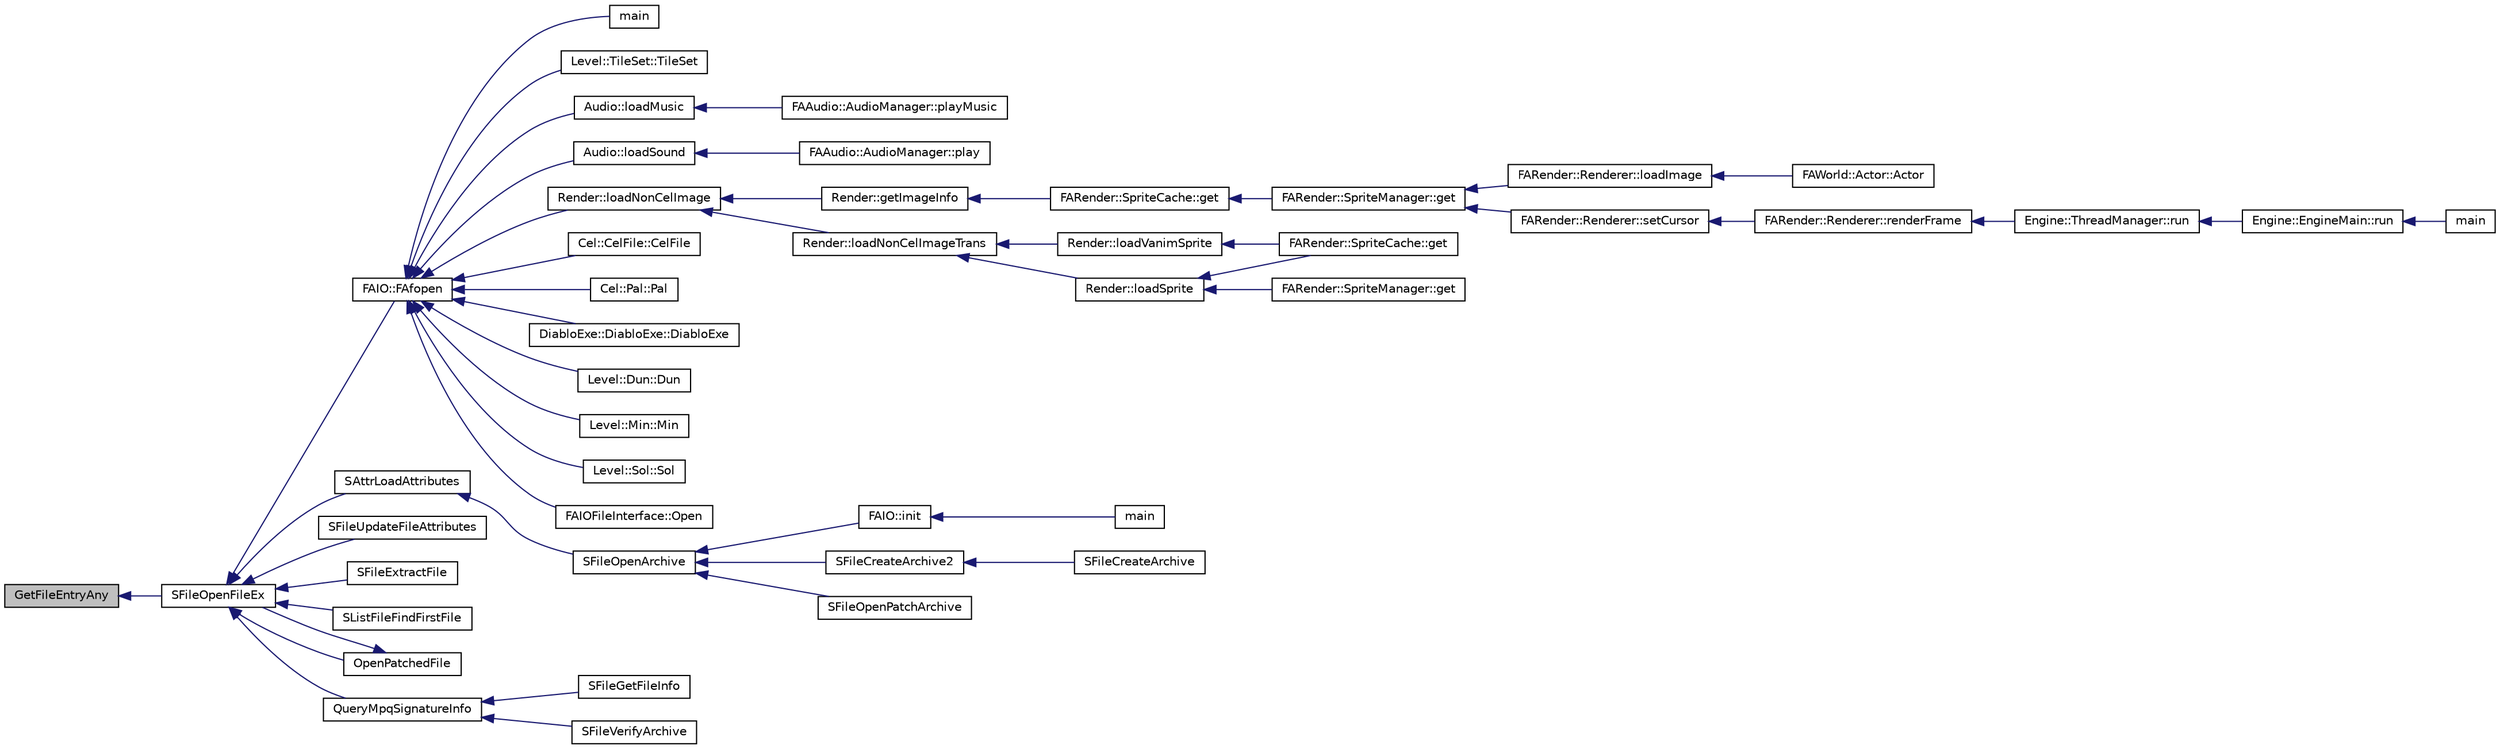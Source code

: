 digraph G
{
  edge [fontname="Helvetica",fontsize="10",labelfontname="Helvetica",labelfontsize="10"];
  node [fontname="Helvetica",fontsize="10",shape=record];
  rankdir="LR";
  Node1 [label="GetFileEntryAny",height=0.2,width=0.4,color="black", fillcolor="grey75", style="filled" fontcolor="black"];
  Node1 -> Node2 [dir="back",color="midnightblue",fontsize="10",style="solid",fontname="Helvetica"];
  Node2 [label="SFileOpenFileEx",height=0.2,width=0.4,color="black", fillcolor="white", style="filled",URL="$_storm_lib_8h.html#af9090bd528ef09a1c58bdb3931be5ec3"];
  Node2 -> Node3 [dir="back",color="midnightblue",fontsize="10",style="solid",fontname="Helvetica"];
  Node3 [label="FAIO::FAfopen",height=0.2,width=0.4,color="black", fillcolor="white", style="filled",URL="$namespace_f_a_i_o.html#a19fa8e6274a04bdeb5c54d1552e6248e"];
  Node3 -> Node4 [dir="back",color="midnightblue",fontsize="10",style="solid",fontname="Helvetica"];
  Node4 [label="main",height=0.2,width=0.4,color="black", fillcolor="white", style="filled",URL="$mpqtool_2main_8cpp.html#a51a0c03e82a49c8df1aee64a078f33e7"];
  Node3 -> Node5 [dir="back",color="midnightblue",fontsize="10",style="solid",fontname="Helvetica"];
  Node5 [label="Level::TileSet::TileSet",height=0.2,width=0.4,color="black", fillcolor="white", style="filled",URL="$class_level_1_1_tile_set.html#a25885e5e41f2220ddec063dd66615054"];
  Node3 -> Node6 [dir="back",color="midnightblue",fontsize="10",style="solid",fontname="Helvetica"];
  Node6 [label="Audio::loadMusic",height=0.2,width=0.4,color="black", fillcolor="white", style="filled",URL="$namespace_audio.html#aa723124f1d8ab10a57d74aac0df5d5cb"];
  Node6 -> Node7 [dir="back",color="midnightblue",fontsize="10",style="solid",fontname="Helvetica"];
  Node7 [label="FAAudio::AudioManager::playMusic",height=0.2,width=0.4,color="black", fillcolor="white", style="filled",URL="$class_f_a_audio_1_1_audio_manager.html#a9eaf93569374ad7fed5b0229d4e36e8b"];
  Node3 -> Node8 [dir="back",color="midnightblue",fontsize="10",style="solid",fontname="Helvetica"];
  Node8 [label="Audio::loadSound",height=0.2,width=0.4,color="black", fillcolor="white", style="filled",URL="$namespace_audio.html#a640626e3ff91a05bf85051aa564d2be7"];
  Node8 -> Node9 [dir="back",color="midnightblue",fontsize="10",style="solid",fontname="Helvetica"];
  Node9 [label="FAAudio::AudioManager::play",height=0.2,width=0.4,color="black", fillcolor="white", style="filled",URL="$class_f_a_audio_1_1_audio_manager.html#a1c562d006a318f6c682dd80e6a278996"];
  Node3 -> Node10 [dir="back",color="midnightblue",fontsize="10",style="solid",fontname="Helvetica"];
  Node10 [label="Render::loadNonCelImage",height=0.2,width=0.4,color="black", fillcolor="white", style="filled",URL="$namespace_render.html#ac19fcc278cfef53ca0b941ff040fb5d3"];
  Node10 -> Node11 [dir="back",color="midnightblue",fontsize="10",style="solid",fontname="Helvetica"];
  Node11 [label="Render::getImageInfo",height=0.2,width=0.4,color="black", fillcolor="white", style="filled",URL="$namespace_render.html#a04af26977f421431f3a4569af1b877f4"];
  Node11 -> Node12 [dir="back",color="midnightblue",fontsize="10",style="solid",fontname="Helvetica"];
  Node12 [label="FARender::SpriteCache::get",height=0.2,width=0.4,color="black", fillcolor="white", style="filled",URL="$class_f_a_render_1_1_sprite_cache.html#ad480d3c6ae72f0a19439e542bea9356c",tooltip="To be called from the game thread."];
  Node12 -> Node13 [dir="back",color="midnightblue",fontsize="10",style="solid",fontname="Helvetica"];
  Node13 [label="FARender::SpriteManager::get",height=0.2,width=0.4,color="black", fillcolor="white", style="filled",URL="$class_f_a_render_1_1_sprite_manager.html#aea2af871429cd9ac16e419e17ec03da5",tooltip="To be called from the game thread."];
  Node13 -> Node14 [dir="back",color="midnightblue",fontsize="10",style="solid",fontname="Helvetica"];
  Node14 [label="FARender::Renderer::loadImage",height=0.2,width=0.4,color="black", fillcolor="white", style="filled",URL="$class_f_a_render_1_1_renderer.html#ac3bcc5a3217058dc2a3ce0469cbbd37a"];
  Node14 -> Node15 [dir="back",color="midnightblue",fontsize="10",style="solid",fontname="Helvetica"];
  Node15 [label="FAWorld::Actor::Actor",height=0.2,width=0.4,color="black", fillcolor="white", style="filled",URL="$class_f_a_world_1_1_actor.html#ab9e28a0505dc7a3040e249c563badd37"];
  Node13 -> Node16 [dir="back",color="midnightblue",fontsize="10",style="solid",fontname="Helvetica"];
  Node16 [label="FARender::Renderer::setCursor",height=0.2,width=0.4,color="black", fillcolor="white", style="filled",URL="$class_f_a_render_1_1_renderer.html#aa73fae0f49236c7a83fa6b01a9e5e8d4"];
  Node16 -> Node17 [dir="back",color="midnightblue",fontsize="10",style="solid",fontname="Helvetica"];
  Node17 [label="FARender::Renderer::renderFrame",height=0.2,width=0.4,color="black", fillcolor="white", style="filled",URL="$class_f_a_render_1_1_renderer.html#ad6e983189d6cf6b7aaef89d54ed89396",tooltip="To be called only by Engine::ThreadManager."];
  Node17 -> Node18 [dir="back",color="midnightblue",fontsize="10",style="solid",fontname="Helvetica"];
  Node18 [label="Engine::ThreadManager::run",height=0.2,width=0.4,color="black", fillcolor="white", style="filled",URL="$class_engine_1_1_thread_manager.html#ab99a6ee7b73f2e9b24a824e811df5d88"];
  Node18 -> Node19 [dir="back",color="midnightblue",fontsize="10",style="solid",fontname="Helvetica"];
  Node19 [label="Engine::EngineMain::run",height=0.2,width=0.4,color="black", fillcolor="white", style="filled",URL="$class_engine_1_1_engine_main.html#a5a16165ab6d6e9f2bb2f2739bd1b11bf"];
  Node19 -> Node20 [dir="back",color="midnightblue",fontsize="10",style="solid",fontname="Helvetica"];
  Node20 [label="main",height=0.2,width=0.4,color="black", fillcolor="white", style="filled",URL="$freeablo_2main_8cpp.html#a3c04138a5bfe5d72780bb7e82a18e627"];
  Node10 -> Node21 [dir="back",color="midnightblue",fontsize="10",style="solid",fontname="Helvetica"];
  Node21 [label="Render::loadNonCelImageTrans",height=0.2,width=0.4,color="black", fillcolor="white", style="filled",URL="$namespace_render.html#a104d79dc130b58dd05645cc9ddfbe307"];
  Node21 -> Node22 [dir="back",color="midnightblue",fontsize="10",style="solid",fontname="Helvetica"];
  Node22 [label="Render::loadSprite",height=0.2,width=0.4,color="black", fillcolor="white", style="filled",URL="$namespace_render.html#a39ae636123baef1a7d42446331c82b28"];
  Node22 -> Node23 [dir="back",color="midnightblue",fontsize="10",style="solid",fontname="Helvetica"];
  Node23 [label="FARender::SpriteCache::get",height=0.2,width=0.4,color="black", fillcolor="white", style="filled",URL="$class_f_a_render_1_1_sprite_cache.html#aaede499b2c79f9f1cf535f37887d2f99",tooltip="To be called from the render thread."];
  Node22 -> Node24 [dir="back",color="midnightblue",fontsize="10",style="solid",fontname="Helvetica"];
  Node24 [label="FARender::SpriteManager::get",height=0.2,width=0.4,color="black", fillcolor="white", style="filled",URL="$class_f_a_render_1_1_sprite_manager.html#a4897198f560005dd7067150c3ed3ed2d",tooltip="To be called from the render thread."];
  Node21 -> Node25 [dir="back",color="midnightblue",fontsize="10",style="solid",fontname="Helvetica"];
  Node25 [label="Render::loadVanimSprite",height=0.2,width=0.4,color="black", fillcolor="white", style="filled",URL="$namespace_render.html#ac6568e7174aad7806fee63be8c2cca9c"];
  Node25 -> Node23 [dir="back",color="midnightblue",fontsize="10",style="solid",fontname="Helvetica"];
  Node3 -> Node26 [dir="back",color="midnightblue",fontsize="10",style="solid",fontname="Helvetica"];
  Node26 [label="Cel::CelFile::CelFile",height=0.2,width=0.4,color="black", fillcolor="white", style="filled",URL="$class_cel_1_1_cel_file.html#a7aa56b24ad6db831061b2b1f4faed266"];
  Node3 -> Node27 [dir="back",color="midnightblue",fontsize="10",style="solid",fontname="Helvetica"];
  Node27 [label="Cel::Pal::Pal",height=0.2,width=0.4,color="black", fillcolor="white", style="filled",URL="$class_cel_1_1_pal.html#a1374e8fdbb589d9ad415f4bc3f133ef2"];
  Node3 -> Node28 [dir="back",color="midnightblue",fontsize="10",style="solid",fontname="Helvetica"];
  Node28 [label="DiabloExe::DiabloExe::DiabloExe",height=0.2,width=0.4,color="black", fillcolor="white", style="filled",URL="$class_diablo_exe_1_1_diablo_exe.html#aae82ed26725dbd5b89faca92507958f0"];
  Node3 -> Node29 [dir="back",color="midnightblue",fontsize="10",style="solid",fontname="Helvetica"];
  Node29 [label="Level::Dun::Dun",height=0.2,width=0.4,color="black", fillcolor="white", style="filled",URL="$class_level_1_1_dun.html#aebe0dd29cec43011e986c36a9a52b7b7"];
  Node3 -> Node30 [dir="back",color="midnightblue",fontsize="10",style="solid",fontname="Helvetica"];
  Node30 [label="Level::Min::Min",height=0.2,width=0.4,color="black", fillcolor="white", style="filled",URL="$class_level_1_1_min.html#ab29c456876f2cc69a0247e419fa17337"];
  Node3 -> Node31 [dir="back",color="midnightblue",fontsize="10",style="solid",fontname="Helvetica"];
  Node31 [label="Level::Sol::Sol",height=0.2,width=0.4,color="black", fillcolor="white", style="filled",URL="$class_level_1_1_sol.html#ab1b97555d237cb1c671bfdbb3de5d129"];
  Node3 -> Node32 [dir="back",color="midnightblue",fontsize="10",style="solid",fontname="Helvetica"];
  Node32 [label="FAIOFileInterface::Open",height=0.2,width=0.4,color="black", fillcolor="white", style="filled",URL="$class_f_a_i_o_file_interface.html#a0dd986067a16d1ba2da857c9b59c091c",tooltip="Opens a file."];
  Node2 -> Node33 [dir="back",color="midnightblue",fontsize="10",style="solid",fontname="Helvetica"];
  Node33 [label="SAttrLoadAttributes",height=0.2,width=0.4,color="black", fillcolor="white", style="filled",URL="$_storm_common_8h.html#a7d3f9dcaa29374564574951db3f84fd7"];
  Node33 -> Node34 [dir="back",color="midnightblue",fontsize="10",style="solid",fontname="Helvetica"];
  Node34 [label="SFileOpenArchive",height=0.2,width=0.4,color="black", fillcolor="white", style="filled",URL="$_storm_lib_8h.html#a8b031afa4f88b4b3705c274a0b5b4f73"];
  Node34 -> Node35 [dir="back",color="midnightblue",fontsize="10",style="solid",fontname="Helvetica"];
  Node35 [label="FAIO::init",height=0.2,width=0.4,color="black", fillcolor="white", style="filled",URL="$namespace_f_a_i_o.html#a2c6d08b4256153f34907093724c0f995"];
  Node35 -> Node36 [dir="back",color="midnightblue",fontsize="10",style="solid",fontname="Helvetica"];
  Node36 [label="main",height=0.2,width=0.4,color="black", fillcolor="white", style="filled",URL="$exedump_2main_8cpp.html#a2c3f6775325c30275d11c6abee2db6a0"];
  Node34 -> Node37 [dir="back",color="midnightblue",fontsize="10",style="solid",fontname="Helvetica"];
  Node37 [label="SFileCreateArchive2",height=0.2,width=0.4,color="black", fillcolor="white", style="filled",URL="$_storm_lib_8h.html#aa2b6fa8f16b5ac42868c546533fe26ce"];
  Node37 -> Node38 [dir="back",color="midnightblue",fontsize="10",style="solid",fontname="Helvetica"];
  Node38 [label="SFileCreateArchive",height=0.2,width=0.4,color="black", fillcolor="white", style="filled",URL="$_storm_lib_8h.html#a11342f379ed88e7b54873f1f53feb773"];
  Node34 -> Node39 [dir="back",color="midnightblue",fontsize="10",style="solid",fontname="Helvetica"];
  Node39 [label="SFileOpenPatchArchive",height=0.2,width=0.4,color="black", fillcolor="white", style="filled",URL="$_storm_lib_8h.html#a6daebdc66320d44284e960bbff33e886"];
  Node2 -> Node40 [dir="back",color="midnightblue",fontsize="10",style="solid",fontname="Helvetica"];
  Node40 [label="SFileUpdateFileAttributes",height=0.2,width=0.4,color="black", fillcolor="white", style="filled",URL="$_storm_lib_8h.html#a7f66db40266cb2d78416b2f9cc2804ba"];
  Node2 -> Node41 [dir="back",color="midnightblue",fontsize="10",style="solid",fontname="Helvetica"];
  Node41 [label="SFileExtractFile",height=0.2,width=0.4,color="black", fillcolor="white", style="filled",URL="$_storm_lib_8h.html#a25532910e8392ffc4b5fd57878d67316"];
  Node2 -> Node42 [dir="back",color="midnightblue",fontsize="10",style="solid",fontname="Helvetica"];
  Node42 [label="SListFileFindFirstFile",height=0.2,width=0.4,color="black", fillcolor="white", style="filled",URL="$_storm_lib_8h.html#a36dc66999a9e3fc82b83153fe8f1dc0c"];
  Node2 -> Node43 [dir="back",color="midnightblue",fontsize="10",style="solid",fontname="Helvetica"];
  Node43 [label="OpenPatchedFile",height=0.2,width=0.4,color="black", fillcolor="white", style="filled",URL="$_s_file_open_file_ex_8cpp.html#afa582c7f26b956201e18cd3677caefb8"];
  Node43 -> Node2 [dir="back",color="midnightblue",fontsize="10",style="solid",fontname="Helvetica"];
  Node2 -> Node44 [dir="back",color="midnightblue",fontsize="10",style="solid",fontname="Helvetica"];
  Node44 [label="QueryMpqSignatureInfo",height=0.2,width=0.4,color="black", fillcolor="white", style="filled",URL="$_storm_common_8h.html#ac66653be3516e818da293725ea5e0cb8"];
  Node44 -> Node45 [dir="back",color="midnightblue",fontsize="10",style="solid",fontname="Helvetica"];
  Node45 [label="SFileGetFileInfo",height=0.2,width=0.4,color="black", fillcolor="white", style="filled",URL="$_storm_lib_8h.html#a65c5c13489a621c481282da76b101e16"];
  Node44 -> Node46 [dir="back",color="midnightblue",fontsize="10",style="solid",fontname="Helvetica"];
  Node46 [label="SFileVerifyArchive",height=0.2,width=0.4,color="black", fillcolor="white", style="filled",URL="$_storm_lib_8h.html#a5d1f891bd3e6c98a94a13cc5745ae6f4"];
}
